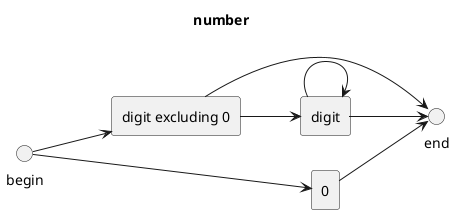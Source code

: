 @startuml
left to right direction
title number

circle "begin" as BEGIN
circle "end" as END
rectangle "digit excluding 0" as first
rectangle "digit" as second
rectangle 0

BEGIN-->first
first-->END
first-->second
second-->END
second-->second
BEGIN-->0
0-->END
@enduml
